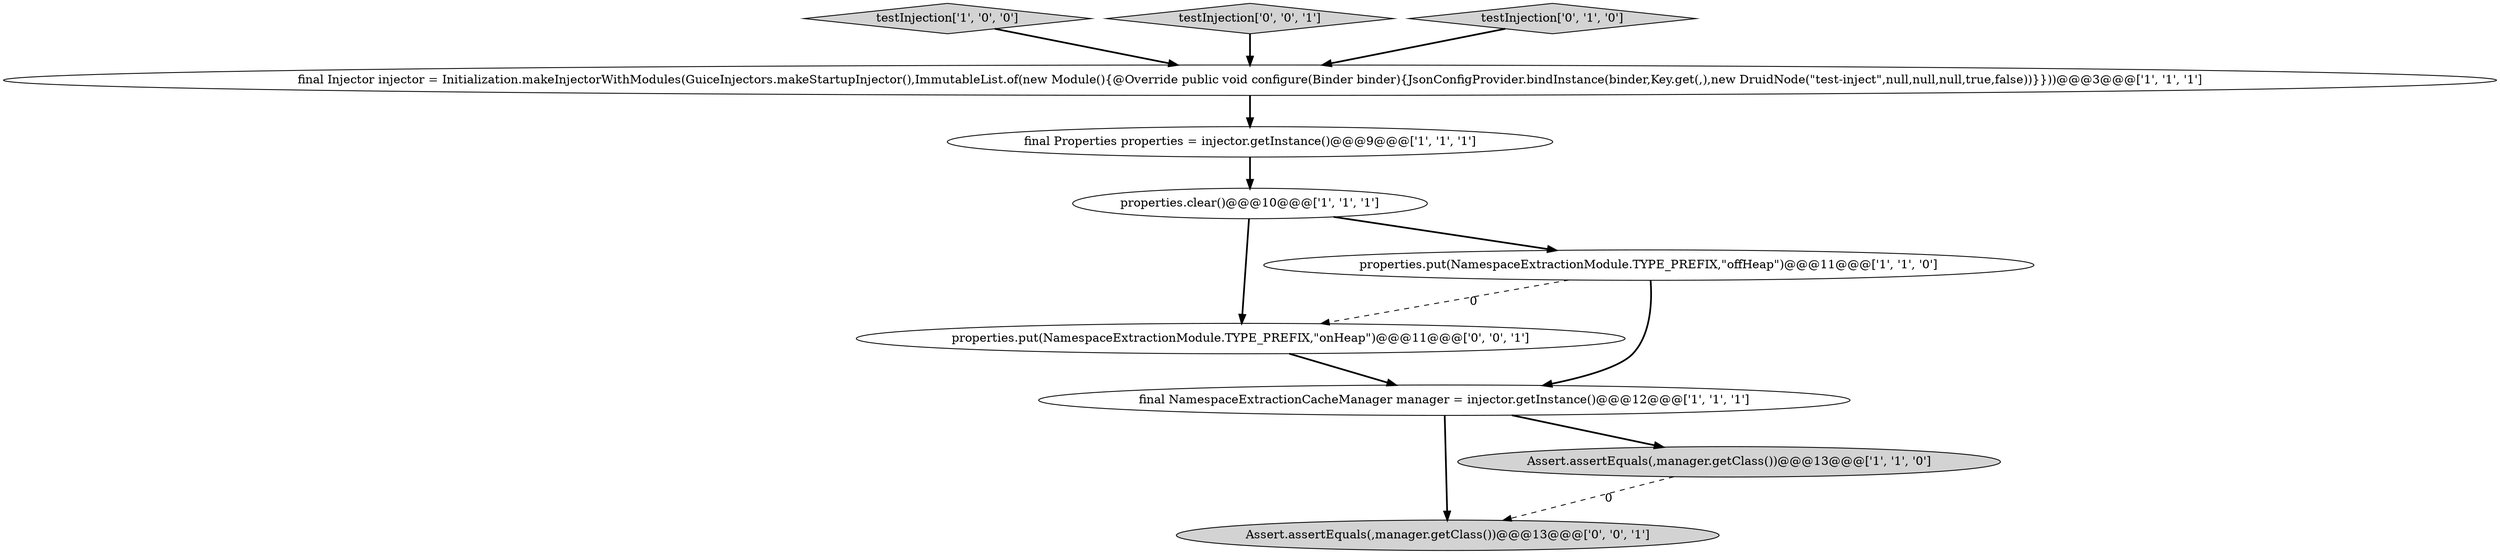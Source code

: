 digraph {
6 [style = filled, label = "final Properties properties = injector.getInstance()@@@9@@@['1', '1', '1']", fillcolor = white, shape = ellipse image = "AAA0AAABBB1BBB"];
4 [style = filled, label = "testInjection['1', '0', '0']", fillcolor = lightgray, shape = diamond image = "AAA0AAABBB1BBB"];
10 [style = filled, label = "testInjection['0', '0', '1']", fillcolor = lightgray, shape = diamond image = "AAA0AAABBB3BBB"];
9 [style = filled, label = "properties.put(NamespaceExtractionModule.TYPE_PREFIX,\"onHeap\")@@@11@@@['0', '0', '1']", fillcolor = white, shape = ellipse image = "AAA0AAABBB3BBB"];
7 [style = filled, label = "testInjection['0', '1', '0']", fillcolor = lightgray, shape = diamond image = "AAA0AAABBB2BBB"];
1 [style = filled, label = "properties.put(NamespaceExtractionModule.TYPE_PREFIX,\"offHeap\")@@@11@@@['1', '1', '0']", fillcolor = white, shape = ellipse image = "AAA0AAABBB1BBB"];
8 [style = filled, label = "Assert.assertEquals(,manager.getClass())@@@13@@@['0', '0', '1']", fillcolor = lightgray, shape = ellipse image = "AAA0AAABBB3BBB"];
5 [style = filled, label = "final NamespaceExtractionCacheManager manager = injector.getInstance()@@@12@@@['1', '1', '1']", fillcolor = white, shape = ellipse image = "AAA0AAABBB1BBB"];
2 [style = filled, label = "final Injector injector = Initialization.makeInjectorWithModules(GuiceInjectors.makeStartupInjector(),ImmutableList.of(new Module(){@Override public void configure(Binder binder){JsonConfigProvider.bindInstance(binder,Key.get(,),new DruidNode(\"test-inject\",null,null,null,true,false))}}))@@@3@@@['1', '1', '1']", fillcolor = white, shape = ellipse image = "AAA0AAABBB1BBB"];
0 [style = filled, label = "Assert.assertEquals(,manager.getClass())@@@13@@@['1', '1', '0']", fillcolor = lightgray, shape = ellipse image = "AAA0AAABBB1BBB"];
3 [style = filled, label = "properties.clear()@@@10@@@['1', '1', '1']", fillcolor = white, shape = ellipse image = "AAA0AAABBB1BBB"];
1->5 [style = bold, label=""];
3->9 [style = bold, label=""];
9->5 [style = bold, label=""];
6->3 [style = bold, label=""];
5->8 [style = bold, label=""];
1->9 [style = dashed, label="0"];
10->2 [style = bold, label=""];
0->8 [style = dashed, label="0"];
4->2 [style = bold, label=""];
5->0 [style = bold, label=""];
3->1 [style = bold, label=""];
7->2 [style = bold, label=""];
2->6 [style = bold, label=""];
}

